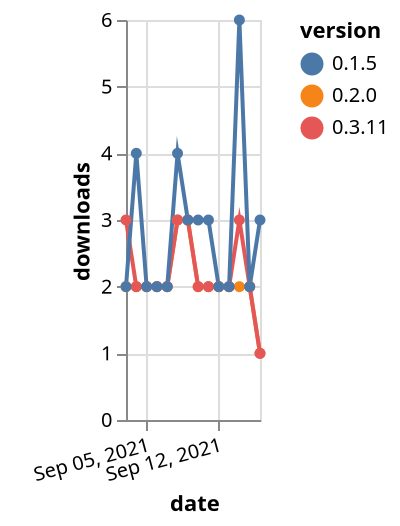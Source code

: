 {"$schema": "https://vega.github.io/schema/vega-lite/v5.json", "description": "A simple bar chart with embedded data.", "data": {"values": [{"date": "2021-09-03", "total": 838, "delta": 2, "version": "0.2.0"}, {"date": "2021-09-04", "total": 840, "delta": 2, "version": "0.2.0"}, {"date": "2021-09-05", "total": 842, "delta": 2, "version": "0.2.0"}, {"date": "2021-09-06", "total": 844, "delta": 2, "version": "0.2.0"}, {"date": "2021-09-07", "total": 846, "delta": 2, "version": "0.2.0"}, {"date": "2021-09-08", "total": 849, "delta": 3, "version": "0.2.0"}, {"date": "2021-09-09", "total": 852, "delta": 3, "version": "0.2.0"}, {"date": "2021-09-10", "total": 854, "delta": 2, "version": "0.2.0"}, {"date": "2021-09-11", "total": 856, "delta": 2, "version": "0.2.0"}, {"date": "2021-09-12", "total": 858, "delta": 2, "version": "0.2.0"}, {"date": "2021-09-13", "total": 860, "delta": 2, "version": "0.2.0"}, {"date": "2021-09-14", "total": 862, "delta": 2, "version": "0.2.0"}, {"date": "2021-09-15", "total": 864, "delta": 2, "version": "0.2.0"}, {"date": "2021-09-16", "total": 865, "delta": 1, "version": "0.2.0"}, {"date": "2021-09-03", "total": 864, "delta": 3, "version": "0.3.11"}, {"date": "2021-09-04", "total": 866, "delta": 2, "version": "0.3.11"}, {"date": "2021-09-05", "total": 868, "delta": 2, "version": "0.3.11"}, {"date": "2021-09-06", "total": 870, "delta": 2, "version": "0.3.11"}, {"date": "2021-09-07", "total": 872, "delta": 2, "version": "0.3.11"}, {"date": "2021-09-08", "total": 875, "delta": 3, "version": "0.3.11"}, {"date": "2021-09-09", "total": 878, "delta": 3, "version": "0.3.11"}, {"date": "2021-09-10", "total": 880, "delta": 2, "version": "0.3.11"}, {"date": "2021-09-11", "total": 882, "delta": 2, "version": "0.3.11"}, {"date": "2021-09-12", "total": 884, "delta": 2, "version": "0.3.11"}, {"date": "2021-09-13", "total": 886, "delta": 2, "version": "0.3.11"}, {"date": "2021-09-14", "total": 889, "delta": 3, "version": "0.3.11"}, {"date": "2021-09-15", "total": 891, "delta": 2, "version": "0.3.11"}, {"date": "2021-09-16", "total": 892, "delta": 1, "version": "0.3.11"}, {"date": "2021-09-03", "total": 7174, "delta": 2, "version": "0.1.5"}, {"date": "2021-09-04", "total": 7178, "delta": 4, "version": "0.1.5"}, {"date": "2021-09-05", "total": 7180, "delta": 2, "version": "0.1.5"}, {"date": "2021-09-06", "total": 7182, "delta": 2, "version": "0.1.5"}, {"date": "2021-09-07", "total": 7184, "delta": 2, "version": "0.1.5"}, {"date": "2021-09-08", "total": 7188, "delta": 4, "version": "0.1.5"}, {"date": "2021-09-09", "total": 7191, "delta": 3, "version": "0.1.5"}, {"date": "2021-09-10", "total": 7194, "delta": 3, "version": "0.1.5"}, {"date": "2021-09-11", "total": 7197, "delta": 3, "version": "0.1.5"}, {"date": "2021-09-12", "total": 7199, "delta": 2, "version": "0.1.5"}, {"date": "2021-09-13", "total": 7201, "delta": 2, "version": "0.1.5"}, {"date": "2021-09-14", "total": 7207, "delta": 6, "version": "0.1.5"}, {"date": "2021-09-15", "total": 7209, "delta": 2, "version": "0.1.5"}, {"date": "2021-09-16", "total": 7212, "delta": 3, "version": "0.1.5"}]}, "width": "container", "mark": {"type": "line", "point": {"filled": true}}, "encoding": {"x": {"field": "date", "type": "temporal", "timeUnit": "yearmonthdate", "title": "date", "axis": {"labelAngle": -15}}, "y": {"field": "delta", "type": "quantitative", "title": "downloads"}, "color": {"field": "version", "type": "nominal"}, "tooltip": {"field": "delta"}}}